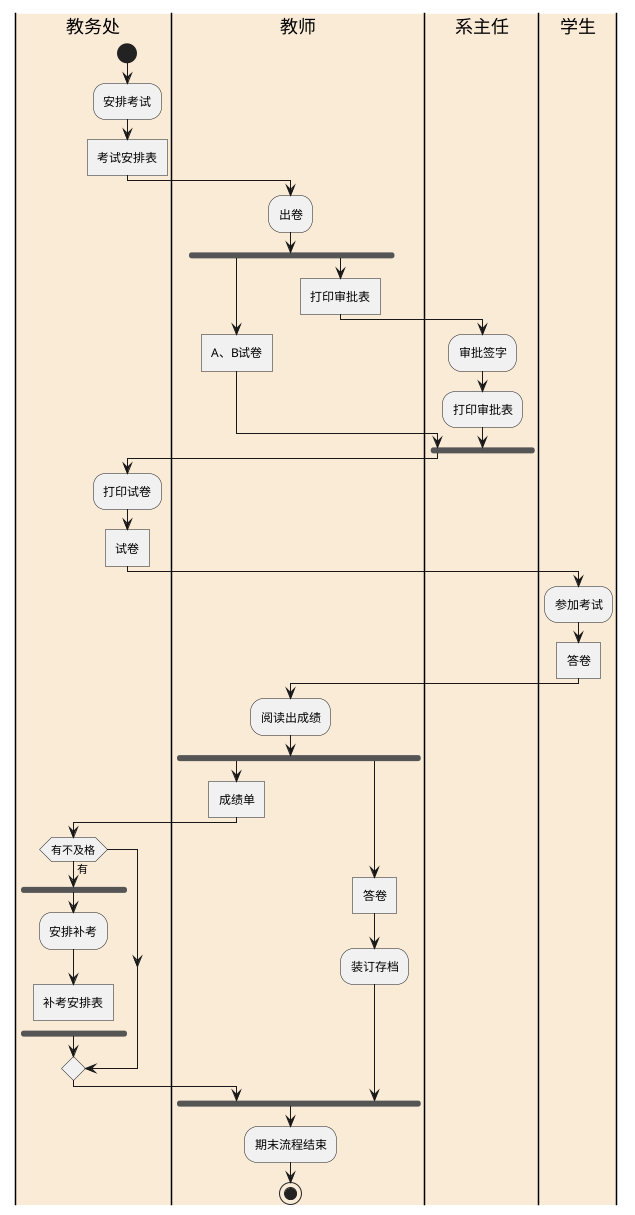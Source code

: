 @startuml
|教务处|
start
:安排考试;
:考试安排表]
|#AntiqueWhite|教师|
:出卷;
fork
    :A、B试卷]
fork again
    :打印审批表]
|#AntiqueWhite|系主任|
    :审批签字;
    :打印审批表;
end fork
|#AntiqueWhite|教务处|
:打印试卷;
:试卷]
|#AntiqueWhite|学生|
:参加考试;
:答卷]
|#AntiqueWhite|教师|
:阅读出成绩;
fork
    :成绩单]
|#AntiqueWhite|教务处|
if (有不及格) then (有)
    fork
    :安排补考;
    :补考安排表]
    detach
    end fork
endif
|#AntiqueWhite|教师|
fork again
    :答卷]
    :装订存档;
end fork
:期末流程结束;
stop
@enduml
